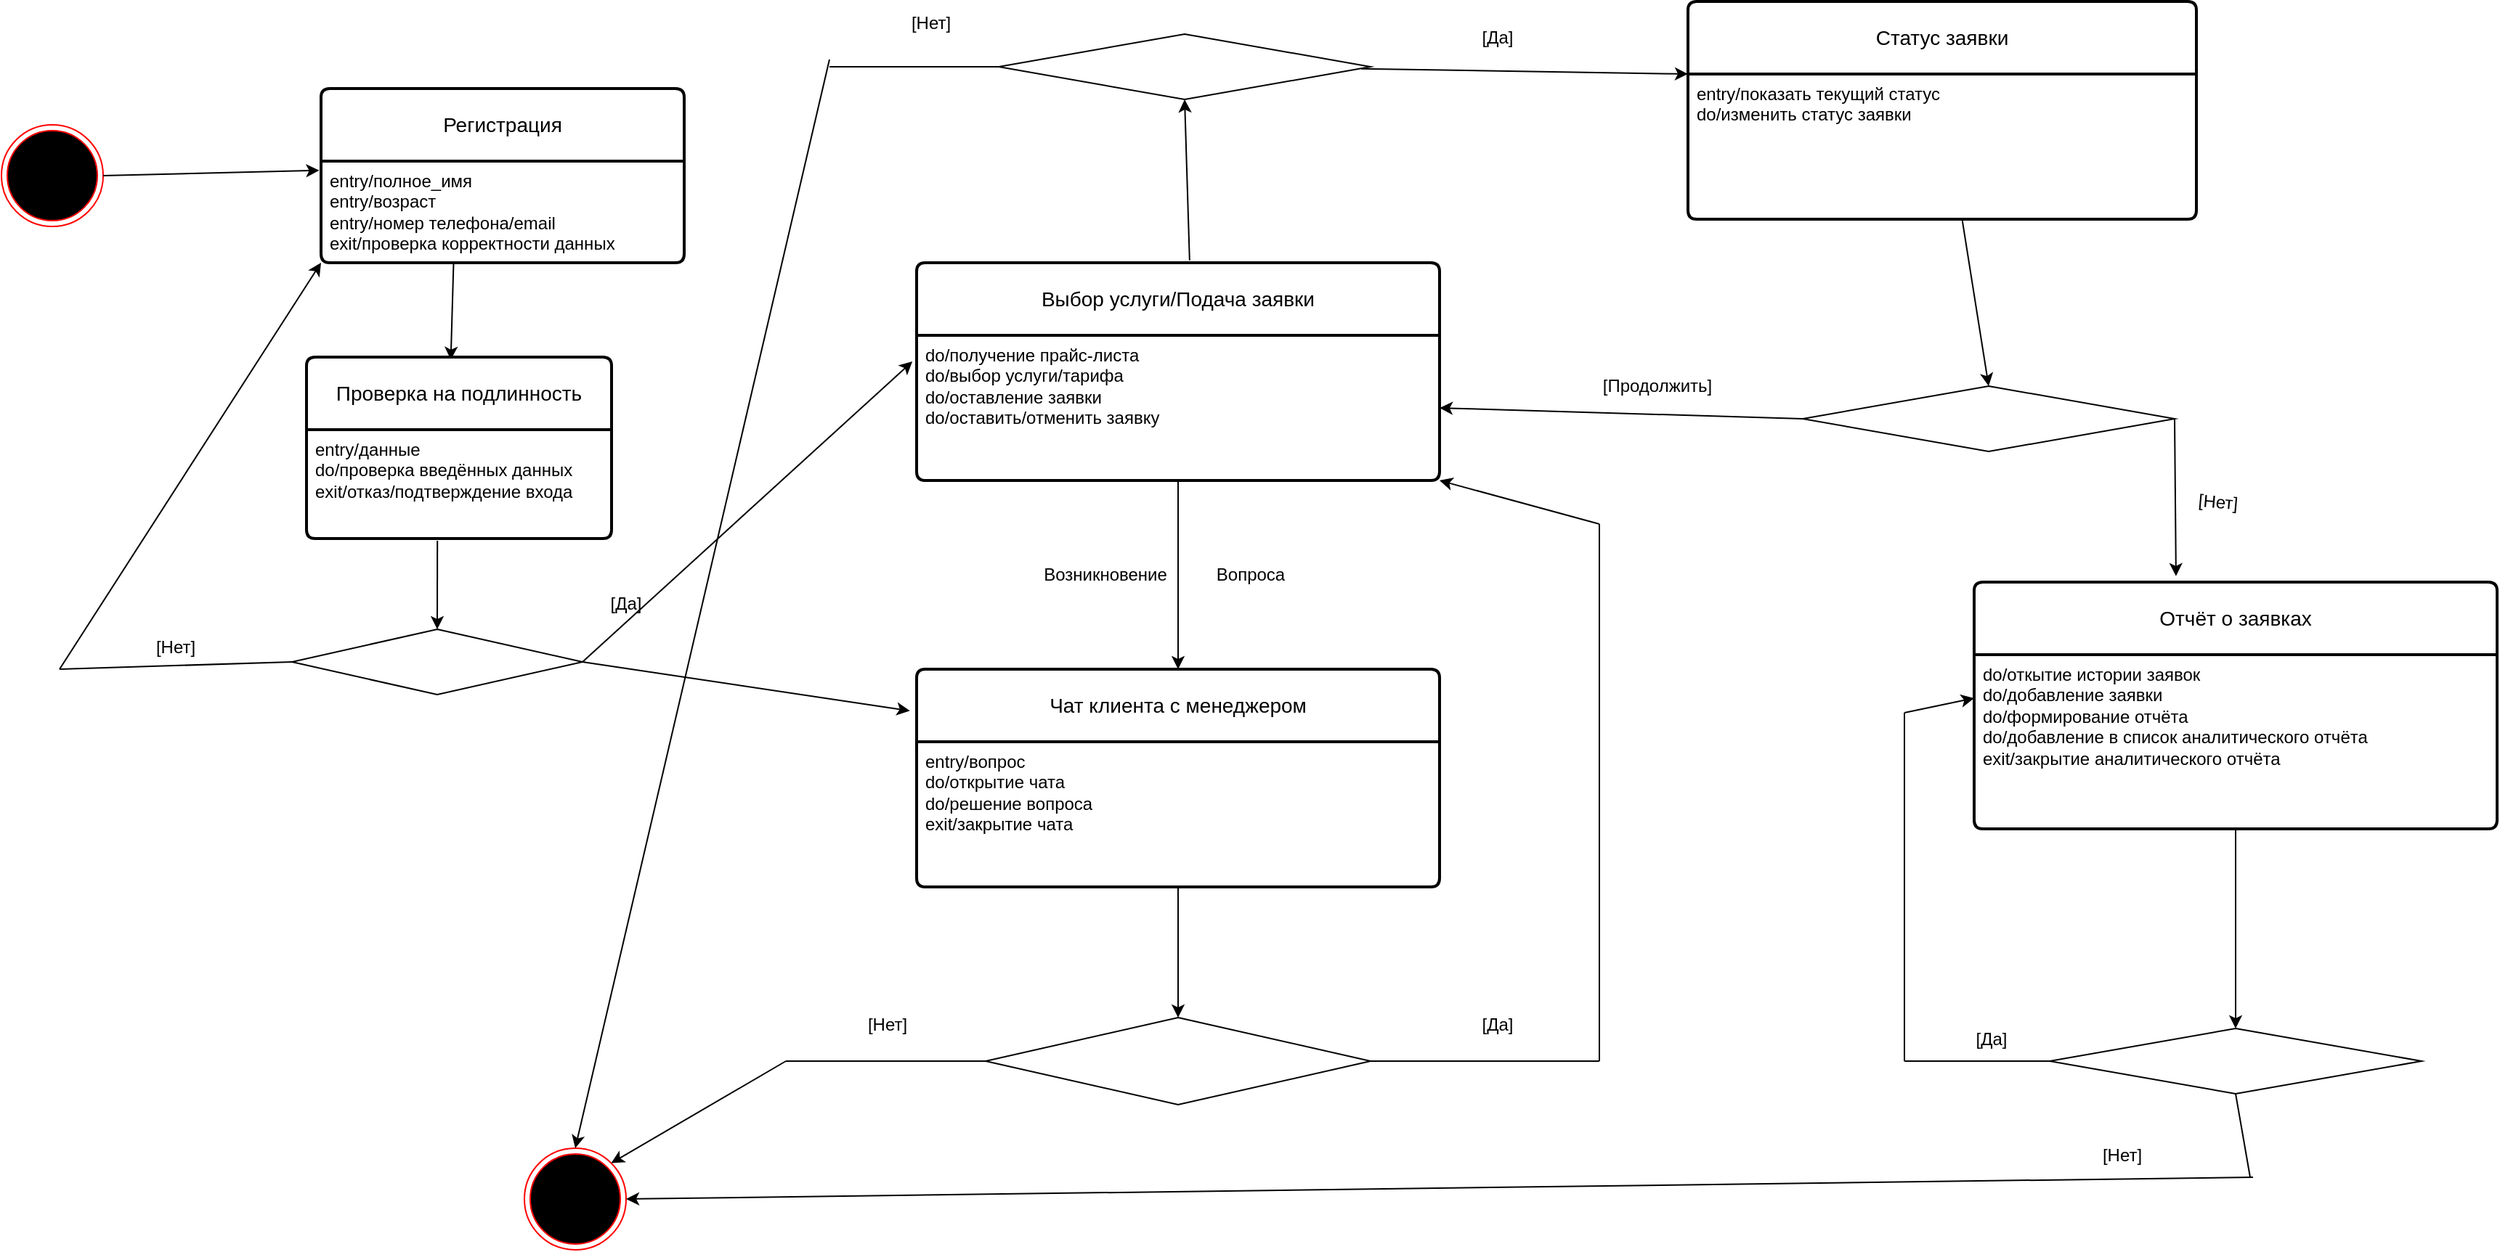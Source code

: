 <mxfile version="24.0.4" type="device">
  <diagram name="Страница — 1" id="Vegg4m-cvC-e15q1sq7E">
    <mxGraphModel dx="2577" dy="1035" grid="1" gridSize="10" guides="1" tooltips="1" connect="1" arrows="1" fold="1" page="1" pageScale="1" pageWidth="827" pageHeight="1169" math="0" shadow="0">
      <root>
        <mxCell id="0" />
        <mxCell id="1" parent="0" />
        <mxCell id="9PNcN-l9IglQEQbCvyNj-1" value="Регистрация" style="swimlane;childLayout=stackLayout;horizontal=1;startSize=50;horizontalStack=0;rounded=1;fontSize=14;fontStyle=0;strokeWidth=2;resizeParent=0;resizeLast=1;shadow=0;dashed=0;align=center;arcSize=4;whiteSpace=wrap;html=1;" parent="1" vertex="1">
          <mxGeometry x="-50" y="140" width="250" height="120" as="geometry">
            <mxRectangle x="-30" y="120" width="180" height="50" as="alternateBounds" />
          </mxGeometry>
        </mxCell>
        <mxCell id="9PNcN-l9IglQEQbCvyNj-2" value="entry/полное_имя&lt;div&gt;entry/возраст&lt;/div&gt;&lt;div&gt;entry/номер телефона/email&lt;/div&gt;&lt;div&gt;exit/проверка корректности данных&lt;/div&gt;" style="align=left;strokeColor=none;fillColor=none;spacingLeft=4;fontSize=12;verticalAlign=top;resizable=0;rotatable=0;part=1;html=1;" parent="9PNcN-l9IglQEQbCvyNj-1" vertex="1">
          <mxGeometry y="50" width="250" height="70" as="geometry" />
        </mxCell>
        <mxCell id="9PNcN-l9IglQEQbCvyNj-3" value="Выбор услуги/Подача заявки" style="swimlane;childLayout=stackLayout;horizontal=1;startSize=50;horizontalStack=0;rounded=1;fontSize=14;fontStyle=0;strokeWidth=2;resizeParent=0;resizeLast=1;shadow=0;dashed=0;align=center;arcSize=4;whiteSpace=wrap;html=1;" parent="1" vertex="1">
          <mxGeometry x="360" y="260" width="360" height="150" as="geometry" />
        </mxCell>
        <mxCell id="9PNcN-l9IglQEQbCvyNj-4" value="do/получение прайс-листа&lt;div&gt;do/выбор услуги/тарифа&lt;/div&gt;&lt;div&gt;do/оставление заявки&lt;/div&gt;&lt;div&gt;do/оставить/отменить заявку&lt;/div&gt;" style="align=left;strokeColor=none;fillColor=none;spacingLeft=4;fontSize=12;verticalAlign=top;resizable=0;rotatable=0;part=1;html=1;" parent="9PNcN-l9IglQEQbCvyNj-3" vertex="1">
          <mxGeometry y="50" width="360" height="100" as="geometry" />
        </mxCell>
        <mxCell id="9PNcN-l9IglQEQbCvyNj-9" value="Статус заявки" style="swimlane;childLayout=stackLayout;horizontal=1;startSize=50;horizontalStack=0;rounded=1;fontSize=14;fontStyle=0;strokeWidth=2;resizeParent=0;resizeLast=1;shadow=0;dashed=0;align=center;arcSize=4;whiteSpace=wrap;html=1;" parent="1" vertex="1">
          <mxGeometry x="891" y="80" width="350" height="150" as="geometry" />
        </mxCell>
        <mxCell id="9PNcN-l9IglQEQbCvyNj-10" value="&lt;div&gt;&lt;span style=&quot;background-color: initial;&quot;&gt;entry/показать текущий статус&lt;/span&gt;&lt;/div&gt;&lt;div&gt;&lt;span style=&quot;background-color: initial;&quot;&gt;do/изменить статус заявки&lt;/span&gt;&lt;br&gt;&lt;/div&gt;" style="align=left;strokeColor=none;fillColor=none;spacingLeft=4;fontSize=12;verticalAlign=top;resizable=0;rotatable=0;part=1;html=1;" parent="9PNcN-l9IglQEQbCvyNj-9" vertex="1">
          <mxGeometry y="50" width="350" height="100" as="geometry" />
        </mxCell>
        <mxCell id="9PNcN-l9IglQEQbCvyNj-16" value="" style="rhombus;whiteSpace=wrap;html=1;" parent="1" vertex="1">
          <mxGeometry x="-70" y="512.5" width="200" height="45" as="geometry" />
        </mxCell>
        <mxCell id="9PNcN-l9IglQEQbCvyNj-17" value="" style="endArrow=classic;html=1;rounded=0;exitX=0.365;exitY=1;exitDx=0;exitDy=0;exitPerimeter=0;entryX=0.473;entryY=0.015;entryDx=0;entryDy=0;entryPerimeter=0;" parent="1" source="9PNcN-l9IglQEQbCvyNj-2" target="5eiR-fo7dtzpFfoEL9Su-3" edge="1">
          <mxGeometry width="50" height="50" relative="1" as="geometry">
            <mxPoint x="30" y="400" as="sourcePoint" />
            <mxPoint x="11" y="320" as="targetPoint" />
          </mxGeometry>
        </mxCell>
        <mxCell id="9PNcN-l9IglQEQbCvyNj-18" value="" style="endArrow=classic;html=1;rounded=0;entryX=-0.008;entryY=0.18;entryDx=0;entryDy=0;entryPerimeter=0;exitX=1;exitY=0.5;exitDx=0;exitDy=0;" parent="1" source="9PNcN-l9IglQEQbCvyNj-16" target="9PNcN-l9IglQEQbCvyNj-4" edge="1">
          <mxGeometry width="50" height="50" relative="1" as="geometry">
            <mxPoint x="160" y="530" as="sourcePoint" />
            <mxPoint x="210" y="480" as="targetPoint" />
          </mxGeometry>
        </mxCell>
        <mxCell id="zX8dJjemgJUIwj8gThUD-1" value="" style="ellipse;html=1;shape=endState;fillColor=#000000;strokeColor=#ff0000;" parent="1" vertex="1">
          <mxGeometry x="-270" y="165" width="70" height="70" as="geometry" />
        </mxCell>
        <mxCell id="zX8dJjemgJUIwj8gThUD-2" value="" style="endArrow=classic;html=1;rounded=0;exitX=1;exitY=0.5;exitDx=0;exitDy=0;entryX=-0.005;entryY=0.091;entryDx=0;entryDy=0;entryPerimeter=0;" parent="1" source="zX8dJjemgJUIwj8gThUD-1" target="9PNcN-l9IglQEQbCvyNj-2" edge="1">
          <mxGeometry width="50" height="50" relative="1" as="geometry">
            <mxPoint x="-250" y="230" as="sourcePoint" />
            <mxPoint x="-200" y="180" as="targetPoint" />
          </mxGeometry>
        </mxCell>
        <mxCell id="zX8dJjemgJUIwj8gThUD-3" value="" style="endArrow=none;html=1;rounded=0;entryX=0;entryY=0.5;entryDx=0;entryDy=0;" parent="1" target="9PNcN-l9IglQEQbCvyNj-16" edge="1">
          <mxGeometry width="50" height="50" relative="1" as="geometry">
            <mxPoint x="-230" y="540" as="sourcePoint" />
            <mxPoint x="90" y="500" as="targetPoint" />
          </mxGeometry>
        </mxCell>
        <mxCell id="zX8dJjemgJUIwj8gThUD-5" value="" style="endArrow=classic;html=1;rounded=0;entryX=0;entryY=1;entryDx=0;entryDy=0;" parent="1" target="9PNcN-l9IglQEQbCvyNj-2" edge="1">
          <mxGeometry width="50" height="50" relative="1" as="geometry">
            <mxPoint x="-230" y="540" as="sourcePoint" />
            <mxPoint x="-140" y="350" as="targetPoint" />
          </mxGeometry>
        </mxCell>
        <mxCell id="zX8dJjemgJUIwj8gThUD-6" value="Чат клиента с менеджером" style="swimlane;childLayout=stackLayout;horizontal=1;startSize=50;horizontalStack=0;rounded=1;fontSize=14;fontStyle=0;strokeWidth=2;resizeParent=0;resizeLast=1;shadow=0;dashed=0;align=center;arcSize=4;whiteSpace=wrap;html=1;" parent="1" vertex="1">
          <mxGeometry x="360" y="540" width="360" height="150" as="geometry" />
        </mxCell>
        <mxCell id="zX8dJjemgJUIwj8gThUD-7" value="entry/вопрос&lt;div&gt;do/открытие чата&lt;/div&gt;&lt;div&gt;do/решение вопроса&lt;/div&gt;&lt;div&gt;exit/закрытие чата&lt;/div&gt;" style="align=left;strokeColor=none;fillColor=none;spacingLeft=4;fontSize=12;verticalAlign=top;resizable=0;rotatable=0;part=1;html=1;" parent="zX8dJjemgJUIwj8gThUD-6" vertex="1">
          <mxGeometry y="50" width="360" height="100" as="geometry" />
        </mxCell>
        <mxCell id="zX8dJjemgJUIwj8gThUD-9" value="" style="endArrow=classic;html=1;rounded=0;exitX=1;exitY=0.5;exitDx=0;exitDy=0;entryX=-0.013;entryY=0.191;entryDx=0;entryDy=0;entryPerimeter=0;" parent="1" source="9PNcN-l9IglQEQbCvyNj-16" target="zX8dJjemgJUIwj8gThUD-6" edge="1">
          <mxGeometry width="50" height="50" relative="1" as="geometry">
            <mxPoint x="180" y="530" as="sourcePoint" />
            <mxPoint x="230" y="480" as="targetPoint" />
          </mxGeometry>
        </mxCell>
        <mxCell id="zX8dJjemgJUIwj8gThUD-11" value="" style="rhombus;whiteSpace=wrap;html=1;" parent="1" vertex="1">
          <mxGeometry x="407.5" y="780" width="265" height="60" as="geometry" />
        </mxCell>
        <mxCell id="zX8dJjemgJUIwj8gThUD-12" value="" style="endArrow=classic;html=1;rounded=0;entryX=0.5;entryY=0;entryDx=0;entryDy=0;exitX=0.5;exitY=1;exitDx=0;exitDy=0;" parent="1" source="zX8dJjemgJUIwj8gThUD-7" target="zX8dJjemgJUIwj8gThUD-11" edge="1">
          <mxGeometry width="50" height="50" relative="1" as="geometry">
            <mxPoint x="550" y="760" as="sourcePoint" />
            <mxPoint x="600" y="710" as="targetPoint" />
          </mxGeometry>
        </mxCell>
        <mxCell id="zX8dJjemgJUIwj8gThUD-13" value="" style="endArrow=none;html=1;rounded=0;exitX=1;exitY=0.5;exitDx=0;exitDy=0;" parent="1" source="zX8dJjemgJUIwj8gThUD-11" edge="1">
          <mxGeometry width="50" height="50" relative="1" as="geometry">
            <mxPoint x="760" y="810" as="sourcePoint" />
            <mxPoint x="830" y="810" as="targetPoint" />
          </mxGeometry>
        </mxCell>
        <mxCell id="zX8dJjemgJUIwj8gThUD-14" value="" style="endArrow=none;html=1;rounded=0;" parent="1" edge="1">
          <mxGeometry width="50" height="50" relative="1" as="geometry">
            <mxPoint x="830" y="810" as="sourcePoint" />
            <mxPoint x="830" y="440" as="targetPoint" />
          </mxGeometry>
        </mxCell>
        <mxCell id="zX8dJjemgJUIwj8gThUD-15" value="" style="endArrow=classic;html=1;rounded=0;entryX=1;entryY=1;entryDx=0;entryDy=0;" parent="1" target="9PNcN-l9IglQEQbCvyNj-4" edge="1">
          <mxGeometry width="50" height="50" relative="1" as="geometry">
            <mxPoint x="830" y="440" as="sourcePoint" />
            <mxPoint x="770" y="430" as="targetPoint" />
          </mxGeometry>
        </mxCell>
        <mxCell id="zX8dJjemgJUIwj8gThUD-17" value="[Да]" style="text;html=1;align=center;verticalAlign=middle;whiteSpace=wrap;rounded=0;rotation=0;" parent="1" vertex="1">
          <mxGeometry x="730" y="770" width="60" height="30" as="geometry" />
        </mxCell>
        <mxCell id="zX8dJjemgJUIwj8gThUD-18" value="" style="endArrow=none;html=1;rounded=0;entryX=0;entryY=0.5;entryDx=0;entryDy=0;" parent="1" target="zX8dJjemgJUIwj8gThUD-11" edge="1">
          <mxGeometry width="50" height="50" relative="1" as="geometry">
            <mxPoint x="270" y="810" as="sourcePoint" />
            <mxPoint x="380" y="820" as="targetPoint" />
          </mxGeometry>
        </mxCell>
        <mxCell id="zX8dJjemgJUIwj8gThUD-19" value="[Нет]" style="text;html=1;align=center;verticalAlign=middle;whiteSpace=wrap;rounded=0;rotation=0;" parent="1" vertex="1">
          <mxGeometry x="310" y="770" width="60" height="30" as="geometry" />
        </mxCell>
        <mxCell id="zX8dJjemgJUIwj8gThUD-23" value="" style="endArrow=classic;html=1;rounded=0;entryX=0.5;entryY=0;entryDx=0;entryDy=0;exitX=0.5;exitY=1;exitDx=0;exitDy=0;" parent="1" source="9PNcN-l9IglQEQbCvyNj-3" target="zX8dJjemgJUIwj8gThUD-6" edge="1">
          <mxGeometry width="50" height="50" relative="1" as="geometry">
            <mxPoint x="542" y="490" as="sourcePoint" />
            <mxPoint x="550" y="490" as="targetPoint" />
          </mxGeometry>
        </mxCell>
        <mxCell id="zX8dJjemgJUIwj8gThUD-24" value="" style="rhombus;whiteSpace=wrap;html=1;" parent="1" vertex="1">
          <mxGeometry x="416.5" y="102.5" width="256" height="45" as="geometry" />
        </mxCell>
        <mxCell id="zX8dJjemgJUIwj8gThUD-25" value="" style="endArrow=classic;html=1;rounded=0;entryX=0.5;entryY=1;entryDx=0;entryDy=0;exitX=0.522;exitY=-0.011;exitDx=0;exitDy=0;exitPerimeter=0;" parent="1" source="9PNcN-l9IglQEQbCvyNj-3" target="zX8dJjemgJUIwj8gThUD-24" edge="1">
          <mxGeometry width="50" height="50" relative="1" as="geometry">
            <mxPoint x="500" y="250" as="sourcePoint" />
            <mxPoint x="550" y="200" as="targetPoint" />
          </mxGeometry>
        </mxCell>
        <mxCell id="zX8dJjemgJUIwj8gThUD-26" value="" style="endArrow=classic;html=1;rounded=0;exitX=0.975;exitY=0.531;exitDx=0;exitDy=0;exitPerimeter=0;entryX=0;entryY=0;entryDx=0;entryDy=0;" parent="1" source="zX8dJjemgJUIwj8gThUD-24" target="9PNcN-l9IglQEQbCvyNj-10" edge="1">
          <mxGeometry width="50" height="50" relative="1" as="geometry">
            <mxPoint x="710" y="160" as="sourcePoint" />
            <mxPoint x="760" y="110" as="targetPoint" />
          </mxGeometry>
        </mxCell>
        <mxCell id="zX8dJjemgJUIwj8gThUD-27" value="[Да]" style="text;html=1;align=center;verticalAlign=middle;whiteSpace=wrap;rounded=0;rotation=0;" parent="1" vertex="1">
          <mxGeometry x="730" y="90" width="60" height="30" as="geometry" />
        </mxCell>
        <mxCell id="zX8dJjemgJUIwj8gThUD-28" value="" style="endArrow=none;html=1;rounded=0;entryX=0;entryY=0.5;entryDx=0;entryDy=0;" parent="1" target="zX8dJjemgJUIwj8gThUD-24" edge="1">
          <mxGeometry width="50" height="50" relative="1" as="geometry">
            <mxPoint x="300" y="125" as="sourcePoint" />
            <mxPoint x="360" y="80" as="targetPoint" />
          </mxGeometry>
        </mxCell>
        <mxCell id="zX8dJjemgJUIwj8gThUD-29" value="[Нет]" style="text;html=1;align=center;verticalAlign=middle;whiteSpace=wrap;rounded=0;rotation=0;" parent="1" vertex="1">
          <mxGeometry x="340" y="80" width="60" height="30" as="geometry" />
        </mxCell>
        <mxCell id="zX8dJjemgJUIwj8gThUD-30" value="" style="rhombus;whiteSpace=wrap;html=1;" parent="1" vertex="1">
          <mxGeometry x="970" y="345" width="256" height="45" as="geometry" />
        </mxCell>
        <mxCell id="zX8dJjemgJUIwj8gThUD-31" value="" style="endArrow=classic;html=1;rounded=0;exitX=0.539;exitY=0.996;exitDx=0;exitDy=0;exitPerimeter=0;entryX=0.5;entryY=0;entryDx=0;entryDy=0;" parent="1" source="9PNcN-l9IglQEQbCvyNj-10" target="zX8dJjemgJUIwj8gThUD-30" edge="1">
          <mxGeometry width="50" height="50" relative="1" as="geometry">
            <mxPoint x="1090" y="320" as="sourcePoint" />
            <mxPoint x="1140" y="270" as="targetPoint" />
          </mxGeometry>
        </mxCell>
        <mxCell id="zX8dJjemgJUIwj8gThUD-32" value="" style="endArrow=classic;html=1;rounded=0;entryX=1;entryY=0.5;entryDx=0;entryDy=0;exitX=0;exitY=0.5;exitDx=0;exitDy=0;" parent="1" source="zX8dJjemgJUIwj8gThUD-30" target="9PNcN-l9IglQEQbCvyNj-4" edge="1">
          <mxGeometry width="50" height="50" relative="1" as="geometry">
            <mxPoint x="860" y="390" as="sourcePoint" />
            <mxPoint x="910" y="340" as="targetPoint" />
          </mxGeometry>
        </mxCell>
        <mxCell id="zX8dJjemgJUIwj8gThUD-33" value="[Продолжить]" style="text;html=1;align=center;verticalAlign=middle;whiteSpace=wrap;rounded=0;rotation=0;" parent="1" vertex="1">
          <mxGeometry x="840" y="330" width="60" height="30" as="geometry" />
        </mxCell>
        <mxCell id="zX8dJjemgJUIwj8gThUD-34" value="" style="endArrow=classic;html=1;rounded=0;exitX=1;exitY=0.5;exitDx=0;exitDy=0;entryX=0.386;entryY=-0.024;entryDx=0;entryDy=0;entryPerimeter=0;" parent="1" source="zX8dJjemgJUIwj8gThUD-30" target="zX8dJjemgJUIwj8gThUD-35" edge="1">
          <mxGeometry width="50" height="50" relative="1" as="geometry">
            <mxPoint x="1130" y="500" as="sourcePoint" />
            <mxPoint x="1320" y="480" as="targetPoint" />
          </mxGeometry>
        </mxCell>
        <mxCell id="zX8dJjemgJUIwj8gThUD-35" value="Отчёт о заявках" style="swimlane;childLayout=stackLayout;horizontal=1;startSize=50;horizontalStack=0;rounded=1;fontSize=14;fontStyle=0;strokeWidth=2;resizeParent=0;resizeLast=1;shadow=0;dashed=0;align=center;arcSize=4;whiteSpace=wrap;html=1;" parent="1" vertex="1">
          <mxGeometry x="1088" y="480" width="360" height="170" as="geometry" />
        </mxCell>
        <mxCell id="zX8dJjemgJUIwj8gThUD-36" value="&lt;div&gt;do/откытие истории заявок&lt;/div&gt;do/добавление заявки&lt;div&gt;do/формирование отчёта&lt;/div&gt;&lt;div&gt;do/добавление в список аналитического отчёта&lt;/div&gt;&lt;div&gt;exit/закрытие аналитического отчёта&lt;/div&gt;" style="align=left;strokeColor=none;fillColor=none;spacingLeft=4;fontSize=12;verticalAlign=top;resizable=0;rotatable=0;part=1;html=1;" parent="zX8dJjemgJUIwj8gThUD-35" vertex="1">
          <mxGeometry y="50" width="360" height="120" as="geometry" />
        </mxCell>
        <mxCell id="zX8dJjemgJUIwj8gThUD-37" value="[Нет]" style="text;html=1;align=center;verticalAlign=middle;whiteSpace=wrap;rounded=0;rotation=5;" parent="1" vertex="1">
          <mxGeometry x="1226" y="410" width="60" height="30" as="geometry" />
        </mxCell>
        <mxCell id="zX8dJjemgJUIwj8gThUD-39" value="" style="rhombus;whiteSpace=wrap;html=1;" parent="1" vertex="1">
          <mxGeometry x="1140" y="787.5" width="256" height="45" as="geometry" />
        </mxCell>
        <mxCell id="zX8dJjemgJUIwj8gThUD-40" value="" style="endArrow=classic;html=1;rounded=0;entryX=0.5;entryY=0;entryDx=0;entryDy=0;exitX=0.5;exitY=1;exitDx=0;exitDy=0;" parent="1" source="zX8dJjemgJUIwj8gThUD-36" target="zX8dJjemgJUIwj8gThUD-39" edge="1">
          <mxGeometry width="50" height="50" relative="1" as="geometry">
            <mxPoint x="1310" y="770" as="sourcePoint" />
            <mxPoint x="1360" y="720" as="targetPoint" />
          </mxGeometry>
        </mxCell>
        <mxCell id="zX8dJjemgJUIwj8gThUD-41" value="" style="endArrow=none;html=1;rounded=0;entryX=0;entryY=0.5;entryDx=0;entryDy=0;" parent="1" target="zX8dJjemgJUIwj8gThUD-39" edge="1">
          <mxGeometry width="50" height="50" relative="1" as="geometry">
            <mxPoint x="1040" y="810" as="sourcePoint" />
            <mxPoint x="1090" y="770" as="targetPoint" />
          </mxGeometry>
        </mxCell>
        <mxCell id="zX8dJjemgJUIwj8gThUD-42" value="" style="endArrow=none;html=1;rounded=0;" parent="1" edge="1">
          <mxGeometry width="50" height="50" relative="1" as="geometry">
            <mxPoint x="1040" y="810" as="sourcePoint" />
            <mxPoint x="1040" y="570" as="targetPoint" />
          </mxGeometry>
        </mxCell>
        <mxCell id="zX8dJjemgJUIwj8gThUD-43" value="" style="endArrow=classic;html=1;rounded=0;entryX=0;entryY=0.25;entryDx=0;entryDy=0;" parent="1" target="zX8dJjemgJUIwj8gThUD-36" edge="1">
          <mxGeometry width="50" height="50" relative="1" as="geometry">
            <mxPoint x="1040" y="570" as="sourcePoint" />
            <mxPoint x="1100" y="550" as="targetPoint" />
          </mxGeometry>
        </mxCell>
        <mxCell id="zX8dJjemgJUIwj8gThUD-44" value="[Да]" style="text;html=1;align=center;verticalAlign=middle;whiteSpace=wrap;rounded=0;rotation=0;" parent="1" vertex="1">
          <mxGeometry x="1070" y="780" width="60" height="30" as="geometry" />
        </mxCell>
        <mxCell id="zX8dJjemgJUIwj8gThUD-45" value="" style="ellipse;html=1;shape=endState;fillColor=#000000;strokeColor=#ff0000;" parent="1" vertex="1">
          <mxGeometry x="90" y="870" width="70" height="70" as="geometry" />
        </mxCell>
        <mxCell id="zX8dJjemgJUIwj8gThUD-46" value="" style="endArrow=none;html=1;rounded=0;entryX=0.5;entryY=1;entryDx=0;entryDy=0;" parent="1" target="zX8dJjemgJUIwj8gThUD-39" edge="1">
          <mxGeometry width="50" height="50" relative="1" as="geometry">
            <mxPoint x="1278" y="890" as="sourcePoint" />
            <mxPoint x="1340" y="880" as="targetPoint" />
          </mxGeometry>
        </mxCell>
        <mxCell id="zX8dJjemgJUIwj8gThUD-47" value="" style="endArrow=classic;html=1;rounded=0;entryX=1;entryY=0.5;entryDx=0;entryDy=0;" parent="1" target="zX8dJjemgJUIwj8gThUD-45" edge="1">
          <mxGeometry width="50" height="50" relative="1" as="geometry">
            <mxPoint x="1280" y="890" as="sourcePoint" />
            <mxPoint x="1010" y="930" as="targetPoint" />
          </mxGeometry>
        </mxCell>
        <mxCell id="zX8dJjemgJUIwj8gThUD-48" value="" style="endArrow=classic;html=1;rounded=0;entryX=1;entryY=0;entryDx=0;entryDy=0;" parent="1" target="zX8dJjemgJUIwj8gThUD-45" edge="1">
          <mxGeometry width="50" height="50" relative="1" as="geometry">
            <mxPoint x="270" y="810" as="sourcePoint" />
            <mxPoint x="260" y="750" as="targetPoint" />
          </mxGeometry>
        </mxCell>
        <mxCell id="zX8dJjemgJUIwj8gThUD-49" value="" style="endArrow=classic;html=1;rounded=0;entryX=0.5;entryY=0;entryDx=0;entryDy=0;" parent="1" target="zX8dJjemgJUIwj8gThUD-45" edge="1">
          <mxGeometry width="50" height="50" relative="1" as="geometry">
            <mxPoint x="300" y="120" as="sourcePoint" />
            <mxPoint x="170" y="600" as="targetPoint" />
          </mxGeometry>
        </mxCell>
        <mxCell id="zX8dJjemgJUIwj8gThUD-50" value="[Нет]" style="text;html=1;align=center;verticalAlign=middle;whiteSpace=wrap;rounded=0;rotation=0;" parent="1" vertex="1">
          <mxGeometry x="1160" y="860" width="60" height="30" as="geometry" />
        </mxCell>
        <mxCell id="5eiR-fo7dtzpFfoEL9Su-3" value="Проверка на подлинность" style="swimlane;childLayout=stackLayout;horizontal=1;startSize=50;horizontalStack=0;rounded=1;fontSize=14;fontStyle=0;strokeWidth=2;resizeParent=0;resizeLast=1;shadow=0;dashed=0;align=center;arcSize=4;whiteSpace=wrap;html=1;" parent="1" vertex="1">
          <mxGeometry x="-60" y="325" width="210" height="125" as="geometry">
            <mxRectangle x="-30" y="120" width="180" height="50" as="alternateBounds" />
          </mxGeometry>
        </mxCell>
        <mxCell id="5eiR-fo7dtzpFfoEL9Su-4" value="entry/данные&lt;div&gt;do/проверка введённых данных&lt;/div&gt;&lt;div&gt;exit/отказ/подтверждение входа&lt;/div&gt;" style="align=left;strokeColor=none;fillColor=none;spacingLeft=4;fontSize=12;verticalAlign=top;resizable=0;rotatable=0;part=1;html=1;" parent="5eiR-fo7dtzpFfoEL9Su-3" vertex="1">
          <mxGeometry y="50" width="210" height="75" as="geometry" />
        </mxCell>
        <mxCell id="5eiR-fo7dtzpFfoEL9Su-6" value="" style="endArrow=classic;html=1;rounded=0;exitX=0.429;exitY=1.02;exitDx=0;exitDy=0;exitPerimeter=0;entryX=0.5;entryY=0;entryDx=0;entryDy=0;" parent="1" source="5eiR-fo7dtzpFfoEL9Su-4" target="9PNcN-l9IglQEQbCvyNj-16" edge="1">
          <mxGeometry width="50" height="50" relative="1" as="geometry">
            <mxPoint x="10" y="530" as="sourcePoint" />
            <mxPoint x="60" y="480" as="targetPoint" />
          </mxGeometry>
        </mxCell>
        <mxCell id="5eiR-fo7dtzpFfoEL9Su-7" value="[Нет]" style="text;html=1;align=center;verticalAlign=middle;whiteSpace=wrap;rounded=0;rotation=0;" parent="1" vertex="1">
          <mxGeometry x="-180" y="510" width="60" height="30" as="geometry" />
        </mxCell>
        <mxCell id="5eiR-fo7dtzpFfoEL9Su-8" value="[Да]" style="text;html=1;align=center;verticalAlign=middle;whiteSpace=wrap;rounded=0;" parent="1" vertex="1">
          <mxGeometry x="130" y="480" width="60" height="30" as="geometry" />
        </mxCell>
        <mxCell id="5eiR-fo7dtzpFfoEL9Su-10" value="Возникновение" style="text;html=1;align=center;verticalAlign=middle;whiteSpace=wrap;rounded=0;" parent="1" vertex="1">
          <mxGeometry x="460" y="460" width="60" height="30" as="geometry" />
        </mxCell>
        <mxCell id="5eiR-fo7dtzpFfoEL9Su-11" value="Вопроса" style="text;html=1;align=center;verticalAlign=middle;whiteSpace=wrap;rounded=0;" parent="1" vertex="1">
          <mxGeometry x="560" y="460" width="60" height="30" as="geometry" />
        </mxCell>
      </root>
    </mxGraphModel>
  </diagram>
</mxfile>
